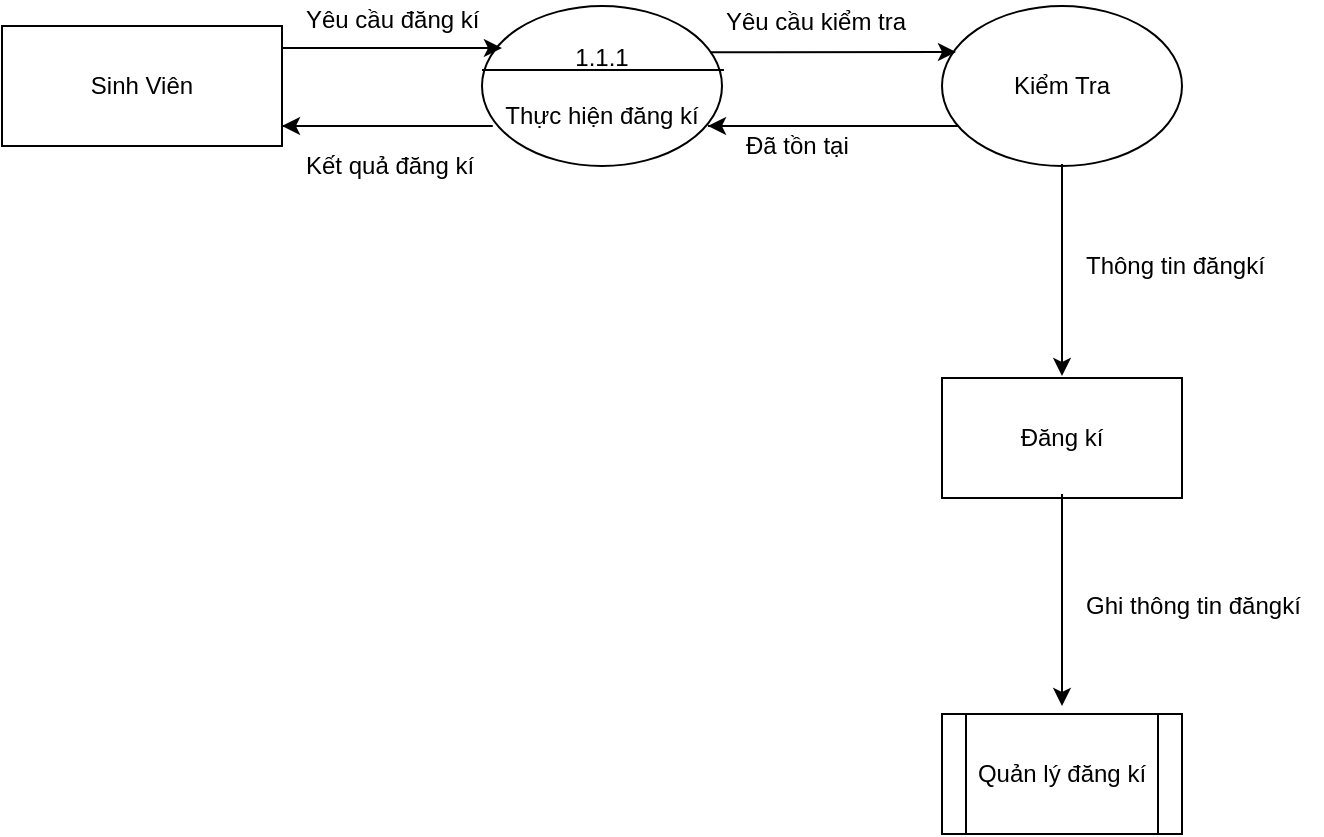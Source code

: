 <mxfile version="12.2.4" type="device" pages="1"><diagram id="6BpFUUFEdj00ny16mewb" name="Page-1"><mxGraphModel dx="848" dy="419" grid="1" gridSize="10" guides="1" tooltips="1" connect="1" arrows="1" fold="1" page="1" pageScale="1" pageWidth="850" pageHeight="1100" math="0" shadow="0"><root><mxCell id="0"/><mxCell id="1" parent="0"/><mxCell id="mFhOe9TfQAiaYc2P8z6f-1" value="Sinh Viên" style="rounded=0;whiteSpace=wrap;html=1;" vertex="1" parent="1"><mxGeometry x="10" y="50" width="140" height="60" as="geometry"/></mxCell><mxCell id="mFhOe9TfQAiaYc2P8z6f-3" value="Kiểm Tra" style="ellipse;whiteSpace=wrap;html=1;" vertex="1" parent="1"><mxGeometry x="480" y="40" width="120" height="80" as="geometry"/></mxCell><mxCell id="mFhOe9TfQAiaYc2P8z6f-5" value="Đăng kí" style="rounded=0;whiteSpace=wrap;html=1;" vertex="1" parent="1"><mxGeometry x="480" y="226" width="120" height="60" as="geometry"/></mxCell><mxCell id="mFhOe9TfQAiaYc2P8z6f-9" value="1.1.1&lt;br&gt;&lt;br&gt;Thực hiện đăng kí&lt;br&gt;" style="ellipse;whiteSpace=wrap;html=1;" vertex="1" parent="1"><mxGeometry x="250" y="40" width="120" height="80" as="geometry"/></mxCell><mxCell id="mFhOe9TfQAiaYc2P8z6f-11" value="" style="endArrow=none;html=1;entryX=1.008;entryY=0.4;entryDx=0;entryDy=0;entryPerimeter=0;" edge="1" parent="1" target="mFhOe9TfQAiaYc2P8z6f-9"><mxGeometry width="50" height="50" relative="1" as="geometry"><mxPoint x="250" y="72" as="sourcePoint"/><mxPoint x="340" y="69.5" as="targetPoint"/></mxGeometry></mxCell><mxCell id="mFhOe9TfQAiaYc2P8z6f-13" value="" style="endArrow=classic;html=1;entryX=0.083;entryY=0.263;entryDx=0;entryDy=0;entryPerimeter=0;" edge="1" parent="1" target="mFhOe9TfQAiaYc2P8z6f-9"><mxGeometry width="50" height="50" relative="1" as="geometry"><mxPoint x="150" y="61" as="sourcePoint"/><mxPoint x="253" y="61.04" as="targetPoint"/></mxGeometry></mxCell><mxCell id="mFhOe9TfQAiaYc2P8z6f-14" value="" style="endArrow=classic;html=1;entryX=0.025;entryY=0.25;entryDx=0;entryDy=0;entryPerimeter=0;exitX=0.917;exitY=0.251;exitDx=0;exitDy=0;exitPerimeter=0;" edge="1" parent="1"><mxGeometry width="50" height="50" relative="1" as="geometry"><mxPoint x="364.04" y="63.08" as="sourcePoint"/><mxPoint x="487" y="63" as="targetPoint"/></mxGeometry></mxCell><mxCell id="mFhOe9TfQAiaYc2P8z6f-15" value="" style="endArrow=classic;html=1;" edge="1" parent="1"><mxGeometry width="50" height="50" relative="1" as="geometry"><mxPoint x="540" y="119" as="sourcePoint"/><mxPoint x="540" y="225" as="targetPoint"/></mxGeometry></mxCell><mxCell id="mFhOe9TfQAiaYc2P8z6f-16" value="" style="endArrow=classic;html=1;" edge="1" parent="1"><mxGeometry width="50" height="50" relative="1" as="geometry"><mxPoint x="540" y="284" as="sourcePoint"/><mxPoint x="540" y="390" as="targetPoint"/></mxGeometry></mxCell><mxCell id="mFhOe9TfQAiaYc2P8z6f-17" value="" style="endArrow=classic;html=1;" edge="1" parent="1"><mxGeometry width="50" height="50" relative="1" as="geometry"><mxPoint x="150" y="100" as="sourcePoint"/><mxPoint x="150" y="100" as="targetPoint"/><Array as="points"><mxPoint x="260" y="100"/></Array></mxGeometry></mxCell><mxCell id="mFhOe9TfQAiaYc2P8z6f-18" value="" style="endArrow=classic;html=1;" edge="1" parent="1"><mxGeometry width="50" height="50" relative="1" as="geometry"><mxPoint x="363" y="100" as="sourcePoint"/><mxPoint x="363" y="100" as="targetPoint"/><Array as="points"><mxPoint x="493" y="100"/></Array></mxGeometry></mxCell><mxCell id="mFhOe9TfQAiaYc2P8z6f-21" value="Yêu cầu đăng kí" style="text;html=1;resizable=0;points=[];autosize=1;align=left;verticalAlign=top;spacingTop=-4;" vertex="1" parent="1"><mxGeometry x="160" y="37" width="100" height="20" as="geometry"/></mxCell><mxCell id="mFhOe9TfQAiaYc2P8z6f-22" value="Kết quả đăng kí" style="text;html=1;resizable=0;points=[];autosize=1;align=left;verticalAlign=top;spacingTop=-4;" vertex="1" parent="1"><mxGeometry x="160" y="110" width="100" height="20" as="geometry"/></mxCell><mxCell id="mFhOe9TfQAiaYc2P8z6f-23" value="Đã tồn tại" style="text;html=1;resizable=0;points=[];autosize=1;align=left;verticalAlign=top;spacingTop=-4;" vertex="1" parent="1"><mxGeometry x="380" y="100" width="70" height="20" as="geometry"/></mxCell><mxCell id="mFhOe9TfQAiaYc2P8z6f-25" value="Yêu cầu kiểm tra" style="text;html=1;resizable=0;points=[];autosize=1;align=left;verticalAlign=top;spacingTop=-4;" vertex="1" parent="1"><mxGeometry x="370" y="38" width="110" height="20" as="geometry"/></mxCell><mxCell id="mFhOe9TfQAiaYc2P8z6f-26" value="Thông tin đăngkí" style="text;html=1;resizable=0;points=[];autosize=1;align=left;verticalAlign=top;spacingTop=-4;" vertex="1" parent="1"><mxGeometry x="550" y="160" width="100" height="20" as="geometry"/></mxCell><mxCell id="mFhOe9TfQAiaYc2P8z6f-27" value="Ghi thông tin đăngkí" style="text;html=1;resizable=0;points=[];autosize=1;align=left;verticalAlign=top;spacingTop=-4;" vertex="1" parent="1"><mxGeometry x="550" y="330" width="120" height="20" as="geometry"/></mxCell><mxCell id="mFhOe9TfQAiaYc2P8z6f-30" value="Quản lý đăng kí" style="shape=process;whiteSpace=wrap;html=1;backgroundOutline=1;" vertex="1" parent="1"><mxGeometry x="480" y="394" width="120" height="60" as="geometry"/></mxCell></root></mxGraphModel></diagram></mxfile>